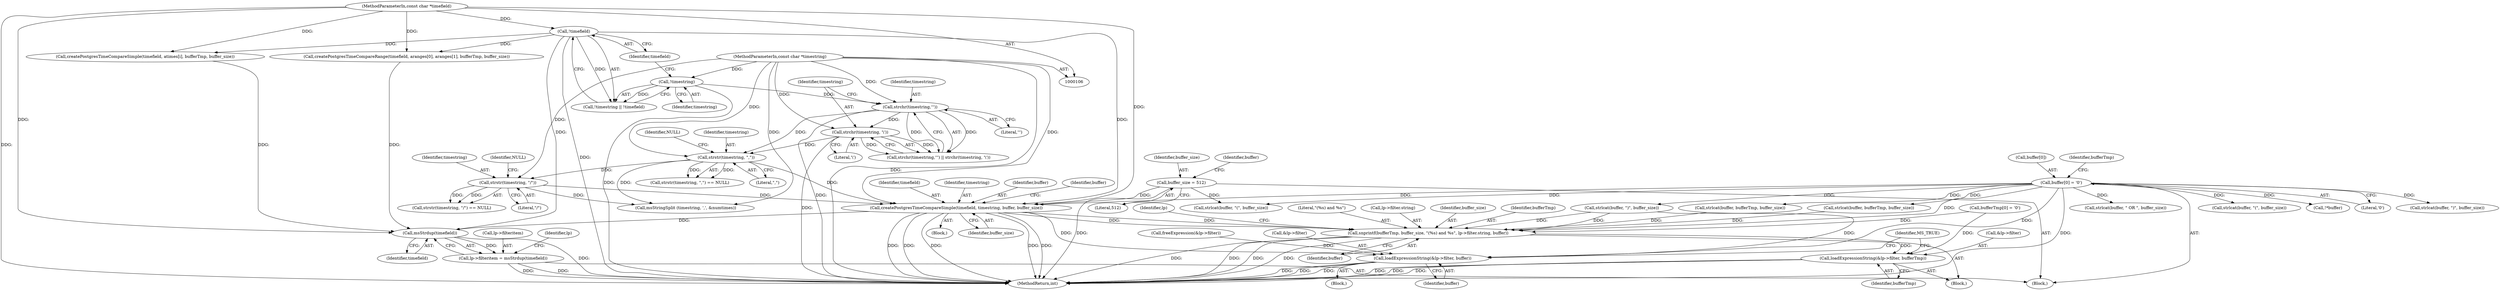 digraph "0_mapserver_3a10f6b829297dae63492a8c63385044bc6953ed@API" {
"1000183" [label="(Call,createPostgresTimeCompareSimple(timefield, timestring, buffer, buffer_size))"];
"1000151" [label="(Call,!timefield)"];
"1000109" [label="(MethodParameterIn,const char *timefield)"];
"1000178" [label="(Call,strstr(timestring, \"/\"))"];
"1000173" [label="(Call,strstr(timestring, \",\"))"];
"1000157" [label="(Call,strchr(timestring,'\''))"];
"1000149" [label="(Call,!timestring)"];
"1000108" [label="(MethodParameterIn,const char *timestring)"];
"1000160" [label="(Call,strchr(timestring, '\\'))"];
"1000134" [label="(Call,buffer[0] = '\0')"];
"1000129" [label="(Call,buffer_size = 512)"];
"1000321" [label="(Call,msStrdup(timefield))"];
"1000317" [label="(Call,lp->filteritem = msStrdup(timefield))"];
"1000338" [label="(Call,snprintf(bufferTmp, buffer_size, \"(%s) and %s\", lp->filter.string, buffer))"];
"1000348" [label="(Call,loadExpressionString(&lp->filter, bufferTmp))"];
"1000361" [label="(Call,loadExpressionString(&lp->filter, buffer))"];
"1000151" [label="(Call,!timefield)"];
"1000109" [label="(MethodParameterIn,const char *timefield)"];
"1000150" [label="(Identifier,timestring)"];
"1000322" [label="(Identifier,timefield)"];
"1000226" [label="(Call,strlcat(buffer, \" OR \", buffer_size))"];
"1000326" [label="(Identifier,lp)"];
"1000321" [label="(Call,msStrdup(timefield))"];
"1000186" [label="(Identifier,buffer)"];
"1000180" [label="(Literal,\"/\")"];
"1000175" [label="(Literal,\",\")"];
"1000162" [label="(Literal,'\\')"];
"1000161" [label="(Identifier,timestring)"];
"1000141" [label="(Identifier,bufferTmp)"];
"1000230" [label="(Call,strlcat(buffer, \"(\", buffer_size))"];
"1000295" [label="(Call,strlcat(buffer, \")\", buffer_size))"];
"1000305" [label="(Identifier,buffer)"];
"1000270" [label="(Call,createPostgresTimeCompareRange(timefield, aranges[0], aranges[1], bufferTmp, buffer_size))"];
"1000181" [label="(Identifier,NULL)"];
"1000184" [label="(Identifier,timefield)"];
"1000176" [label="(Identifier,NULL)"];
"1000303" [label="(Call,!*buffer)"];
"1000353" [label="(Identifier,bufferTmp)"];
"1000160" [label="(Call,strchr(timestring, '\\'))"];
"1000318" [label="(Call,lp->filteritem)"];
"1000362" [label="(Call,&lp->filter)"];
"1000159" [label="(Literal,'\'')"];
"1000136" [label="(Identifier,buffer)"];
"1000342" [label="(Call,lp->filter.string)"];
"1000177" [label="(Call,strstr(timestring, \"/\") == NULL)"];
"1000139" [label="(Call,bufferTmp[0] = '\0')"];
"1000183" [label="(Call,createPostgresTimeCompareSimple(timefield, timestring, buffer, buffer_size))"];
"1000110" [label="(Block,)"];
"1000131" [label="(Literal,512)"];
"1000134" [label="(Call,buffer[0] = '\0')"];
"1000253" [label="(Call,createPostgresTimeCompareSimple(timefield, atimes[i], bufferTmp, buffer_size))"];
"1000260" [label="(Call,strlcat(buffer, bufferTmp, buffer_size))"];
"1000130" [label="(Identifier,buffer_size)"];
"1000368" [label="(Identifier,MS_TRUE)"];
"1000280" [label="(Call,strlcat(buffer, bufferTmp, buffer_size))"];
"1000174" [label="(Identifier,timestring)"];
"1000135" [label="(Call,buffer[0])"];
"1000340" [label="(Identifier,buffer_size)"];
"1000317" [label="(Call,lp->filteritem = msStrdup(timefield))"];
"1000355" [label="(Block,)"];
"1000185" [label="(Identifier,timestring)"];
"1000369" [label="(MethodReturn,int)"];
"1000157" [label="(Call,strchr(timestring,'\''))"];
"1000156" [label="(Call,strchr(timestring,'\'') || strchr(timestring, '\\'))"];
"1000349" [label="(Call,&lp->filter)"];
"1000182" [label="(Block,)"];
"1000347" [label="(Identifier,buffer)"];
"1000173" [label="(Call,strstr(timestring, \",\"))"];
"1000207" [label="(Call,strlcat(buffer, \"(\", buffer_size))"];
"1000179" [label="(Identifier,timestring)"];
"1000361" [label="(Call,loadExpressionString(&lp->filter, buffer))"];
"1000138" [label="(Literal,'\0')"];
"1000192" [label="(Call,msStringSplit (timestring, ',', &numtimes))"];
"1000337" [label="(Block,)"];
"1000152" [label="(Identifier,timefield)"];
"1000339" [label="(Identifier,bufferTmp)"];
"1000178" [label="(Call,strstr(timestring, \"/\"))"];
"1000108" [label="(MethodParameterIn,const char *timestring)"];
"1000149" [label="(Call,!timestring)"];
"1000291" [label="(Call,strlcat(buffer, \")\", buffer_size))"];
"1000187" [label="(Identifier,buffer_size)"];
"1000158" [label="(Identifier,timestring)"];
"1000348" [label="(Call,loadExpressionString(&lp->filter, bufferTmp))"];
"1000129" [label="(Call,buffer_size = 512)"];
"1000351" [label="(Identifier,lp)"];
"1000338" [label="(Call,snprintf(bufferTmp, buffer_size, \"(%s) and %s\", lp->filter.string, buffer))"];
"1000148" [label="(Call,!timestring || !timefield)"];
"1000341" [label="(Literal,\"(%s) and %s\")"];
"1000356" [label="(Call,freeExpression(&lp->filter))"];
"1000366" [label="(Identifier,buffer)"];
"1000172" [label="(Call,strstr(timestring, \",\") == NULL)"];
"1000183" -> "1000182"  [label="AST: "];
"1000183" -> "1000187"  [label="CFG: "];
"1000184" -> "1000183"  [label="AST: "];
"1000185" -> "1000183"  [label="AST: "];
"1000186" -> "1000183"  [label="AST: "];
"1000187" -> "1000183"  [label="AST: "];
"1000305" -> "1000183"  [label="CFG: "];
"1000183" -> "1000369"  [label="DDG: "];
"1000183" -> "1000369"  [label="DDG: "];
"1000183" -> "1000369"  [label="DDG: "];
"1000183" -> "1000369"  [label="DDG: "];
"1000183" -> "1000369"  [label="DDG: "];
"1000151" -> "1000183"  [label="DDG: "];
"1000109" -> "1000183"  [label="DDG: "];
"1000178" -> "1000183"  [label="DDG: "];
"1000173" -> "1000183"  [label="DDG: "];
"1000108" -> "1000183"  [label="DDG: "];
"1000134" -> "1000183"  [label="DDG: "];
"1000129" -> "1000183"  [label="DDG: "];
"1000183" -> "1000321"  [label="DDG: "];
"1000183" -> "1000338"  [label="DDG: "];
"1000183" -> "1000338"  [label="DDG: "];
"1000183" -> "1000361"  [label="DDG: "];
"1000151" -> "1000148"  [label="AST: "];
"1000151" -> "1000152"  [label="CFG: "];
"1000152" -> "1000151"  [label="AST: "];
"1000148" -> "1000151"  [label="CFG: "];
"1000151" -> "1000369"  [label="DDG: "];
"1000151" -> "1000148"  [label="DDG: "];
"1000109" -> "1000151"  [label="DDG: "];
"1000151" -> "1000253"  [label="DDG: "];
"1000151" -> "1000270"  [label="DDG: "];
"1000151" -> "1000321"  [label="DDG: "];
"1000109" -> "1000106"  [label="AST: "];
"1000109" -> "1000369"  [label="DDG: "];
"1000109" -> "1000253"  [label="DDG: "];
"1000109" -> "1000270"  [label="DDG: "];
"1000109" -> "1000321"  [label="DDG: "];
"1000178" -> "1000177"  [label="AST: "];
"1000178" -> "1000180"  [label="CFG: "];
"1000179" -> "1000178"  [label="AST: "];
"1000180" -> "1000178"  [label="AST: "];
"1000181" -> "1000178"  [label="CFG: "];
"1000178" -> "1000177"  [label="DDG: "];
"1000178" -> "1000177"  [label="DDG: "];
"1000173" -> "1000178"  [label="DDG: "];
"1000108" -> "1000178"  [label="DDG: "];
"1000178" -> "1000192"  [label="DDG: "];
"1000173" -> "1000172"  [label="AST: "];
"1000173" -> "1000175"  [label="CFG: "];
"1000174" -> "1000173"  [label="AST: "];
"1000175" -> "1000173"  [label="AST: "];
"1000176" -> "1000173"  [label="CFG: "];
"1000173" -> "1000172"  [label="DDG: "];
"1000173" -> "1000172"  [label="DDG: "];
"1000157" -> "1000173"  [label="DDG: "];
"1000160" -> "1000173"  [label="DDG: "];
"1000108" -> "1000173"  [label="DDG: "];
"1000173" -> "1000192"  [label="DDG: "];
"1000157" -> "1000156"  [label="AST: "];
"1000157" -> "1000159"  [label="CFG: "];
"1000158" -> "1000157"  [label="AST: "];
"1000159" -> "1000157"  [label="AST: "];
"1000161" -> "1000157"  [label="CFG: "];
"1000156" -> "1000157"  [label="CFG: "];
"1000157" -> "1000369"  [label="DDG: "];
"1000157" -> "1000156"  [label="DDG: "];
"1000157" -> "1000156"  [label="DDG: "];
"1000149" -> "1000157"  [label="DDG: "];
"1000108" -> "1000157"  [label="DDG: "];
"1000157" -> "1000160"  [label="DDG: "];
"1000149" -> "1000148"  [label="AST: "];
"1000149" -> "1000150"  [label="CFG: "];
"1000150" -> "1000149"  [label="AST: "];
"1000152" -> "1000149"  [label="CFG: "];
"1000148" -> "1000149"  [label="CFG: "];
"1000149" -> "1000369"  [label="DDG: "];
"1000149" -> "1000148"  [label="DDG: "];
"1000108" -> "1000149"  [label="DDG: "];
"1000108" -> "1000106"  [label="AST: "];
"1000108" -> "1000369"  [label="DDG: "];
"1000108" -> "1000160"  [label="DDG: "];
"1000108" -> "1000192"  [label="DDG: "];
"1000160" -> "1000156"  [label="AST: "];
"1000160" -> "1000162"  [label="CFG: "];
"1000161" -> "1000160"  [label="AST: "];
"1000162" -> "1000160"  [label="AST: "];
"1000156" -> "1000160"  [label="CFG: "];
"1000160" -> "1000369"  [label="DDG: "];
"1000160" -> "1000156"  [label="DDG: "];
"1000160" -> "1000156"  [label="DDG: "];
"1000134" -> "1000110"  [label="AST: "];
"1000134" -> "1000138"  [label="CFG: "];
"1000135" -> "1000134"  [label="AST: "];
"1000138" -> "1000134"  [label="AST: "];
"1000141" -> "1000134"  [label="CFG: "];
"1000134" -> "1000369"  [label="DDG: "];
"1000134" -> "1000207"  [label="DDG: "];
"1000134" -> "1000226"  [label="DDG: "];
"1000134" -> "1000230"  [label="DDG: "];
"1000134" -> "1000260"  [label="DDG: "];
"1000134" -> "1000280"  [label="DDG: "];
"1000134" -> "1000291"  [label="DDG: "];
"1000134" -> "1000295"  [label="DDG: "];
"1000134" -> "1000303"  [label="DDG: "];
"1000134" -> "1000338"  [label="DDG: "];
"1000134" -> "1000361"  [label="DDG: "];
"1000129" -> "1000110"  [label="AST: "];
"1000129" -> "1000131"  [label="CFG: "];
"1000130" -> "1000129"  [label="AST: "];
"1000131" -> "1000129"  [label="AST: "];
"1000136" -> "1000129"  [label="CFG: "];
"1000129" -> "1000369"  [label="DDG: "];
"1000129" -> "1000207"  [label="DDG: "];
"1000321" -> "1000317"  [label="AST: "];
"1000321" -> "1000322"  [label="CFG: "];
"1000322" -> "1000321"  [label="AST: "];
"1000317" -> "1000321"  [label="CFG: "];
"1000321" -> "1000369"  [label="DDG: "];
"1000321" -> "1000317"  [label="DDG: "];
"1000253" -> "1000321"  [label="DDG: "];
"1000270" -> "1000321"  [label="DDG: "];
"1000317" -> "1000110"  [label="AST: "];
"1000318" -> "1000317"  [label="AST: "];
"1000326" -> "1000317"  [label="CFG: "];
"1000317" -> "1000369"  [label="DDG: "];
"1000317" -> "1000369"  [label="DDG: "];
"1000338" -> "1000337"  [label="AST: "];
"1000338" -> "1000347"  [label="CFG: "];
"1000339" -> "1000338"  [label="AST: "];
"1000340" -> "1000338"  [label="AST: "];
"1000341" -> "1000338"  [label="AST: "];
"1000342" -> "1000338"  [label="AST: "];
"1000347" -> "1000338"  [label="AST: "];
"1000351" -> "1000338"  [label="CFG: "];
"1000338" -> "1000369"  [label="DDG: "];
"1000338" -> "1000369"  [label="DDG: "];
"1000338" -> "1000369"  [label="DDG: "];
"1000338" -> "1000369"  [label="DDG: "];
"1000280" -> "1000338"  [label="DDG: "];
"1000139" -> "1000338"  [label="DDG: "];
"1000260" -> "1000338"  [label="DDG: "];
"1000295" -> "1000338"  [label="DDG: "];
"1000295" -> "1000338"  [label="DDG: "];
"1000338" -> "1000348"  [label="DDG: "];
"1000348" -> "1000337"  [label="AST: "];
"1000348" -> "1000353"  [label="CFG: "];
"1000349" -> "1000348"  [label="AST: "];
"1000353" -> "1000348"  [label="AST: "];
"1000368" -> "1000348"  [label="CFG: "];
"1000348" -> "1000369"  [label="DDG: "];
"1000348" -> "1000369"  [label="DDG: "];
"1000348" -> "1000369"  [label="DDG: "];
"1000139" -> "1000348"  [label="DDG: "];
"1000361" -> "1000355"  [label="AST: "];
"1000361" -> "1000366"  [label="CFG: "];
"1000362" -> "1000361"  [label="AST: "];
"1000366" -> "1000361"  [label="AST: "];
"1000368" -> "1000361"  [label="CFG: "];
"1000361" -> "1000369"  [label="DDG: "];
"1000361" -> "1000369"  [label="DDG: "];
"1000361" -> "1000369"  [label="DDG: "];
"1000356" -> "1000361"  [label="DDG: "];
"1000295" -> "1000361"  [label="DDG: "];
}
